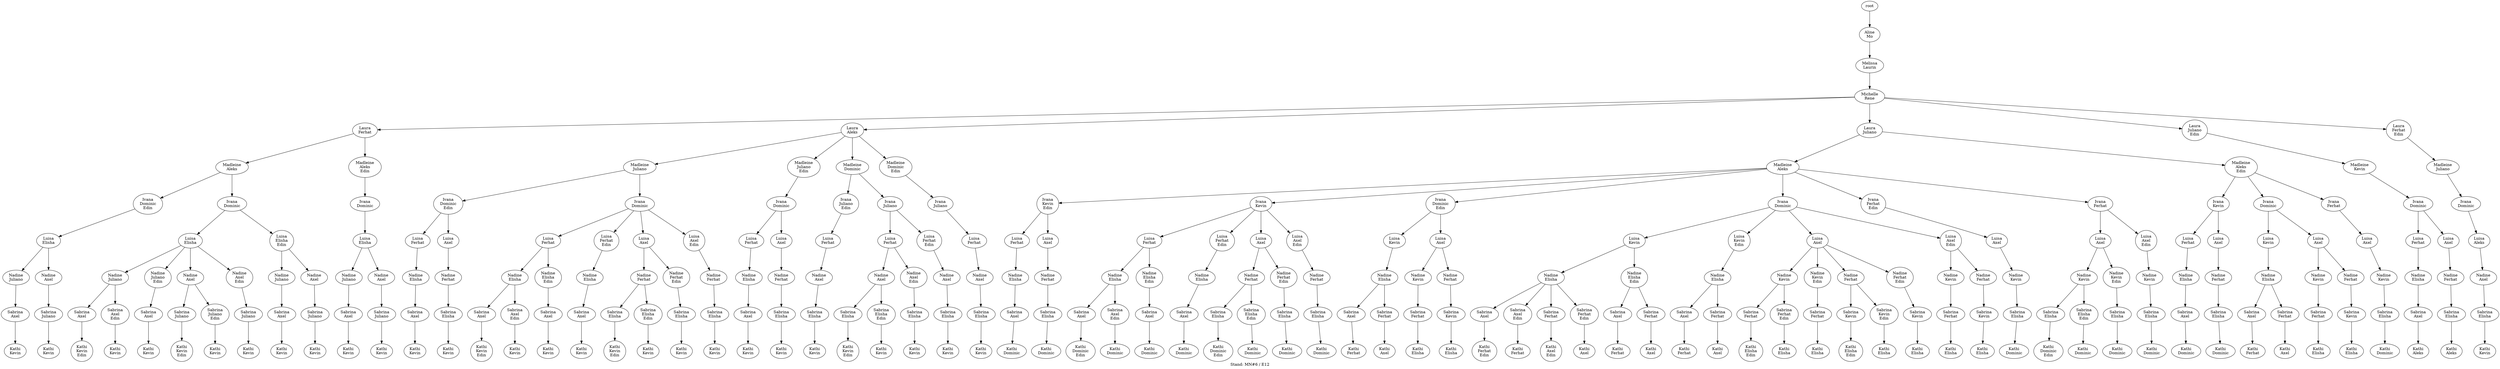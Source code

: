 digraph D { labelloc="b"; label="Stand: MN#6 / E12"; ranksep=0.8;
"root/8"[label="Aline\nMo"]
"root" -> "root/8";
"root/8/7"[label="Melissa\nLaurin"]
"root/8" -> "root/8/7";
"root/8/7/9"[label="Michelle\nRene"]
"root/8/7" -> "root/8/7/9";
"root/8/7/9/4"[label="Laura\nFerhat"]
"root/8/7/9" -> "root/8/7/9/4";
"root/8/7/9/4/0"[label="Madleine\nAleks"]
"root/8/7/9/4" -> "root/8/7/9/4/0";
"root/8/7/9/4/0/2,10"[label="Ivana\nDominic\nEdin"]
"root/8/7/9/4/0" -> "root/8/7/9/4/0/2,10";
"root/8/7/9/4/0/2,10/3"[label="Luisa\nElisha"]
"root/8/7/9/4/0/2,10" -> "root/8/7/9/4/0/2,10/3";
"root/8/7/9/4/0/2,10/3/5"[label="Nadine\nJuliano"]
"root/8/7/9/4/0/2,10/3" -> "root/8/7/9/4/0/2,10/3/5";
"root/8/7/9/4/0/2,10/3/5/1"[label="Sabrina\nAxel"]
"root/8/7/9/4/0/2,10/3/5" -> "root/8/7/9/4/0/2,10/3/5/1";
"root/8/7/9/4/0/2,10/3/5/1/6"[label="Kathi\nKevin"]
"root/8/7/9/4/0/2,10/3/5/1" -> "root/8/7/9/4/0/2,10/3/5/1/6";
"root/8/7/9/4/0/2"[label="Ivana\nDominic"]
"root/8/7/9/4/0" -> "root/8/7/9/4/0/2";
"root/8/7/9/4/0/2/3"[label="Luisa\nElisha"]
"root/8/7/9/4/0/2" -> "root/8/7/9/4/0/2/3";
"root/8/7/9/4/0/2/3/5"[label="Nadine\nJuliano"]
"root/8/7/9/4/0/2/3" -> "root/8/7/9/4/0/2/3/5";
"root/8/7/9/4/0/2/3/5/1"[label="Sabrina\nAxel"]
"root/8/7/9/4/0/2/3/5" -> "root/8/7/9/4/0/2/3/5/1";
"root/8/7/9/4/0/2/3/5/1/6,10"[label="Kathi\nKevin\nEdin"]
"root/8/7/9/4/0/2/3/5/1" -> "root/8/7/9/4/0/2/3/5/1/6,10";
"root/8/7/9/4/0/2/3,10"[label="Luisa\nElisha\nEdin"]
"root/8/7/9/4/0/2" -> "root/8/7/9/4/0/2/3,10";
"root/8/7/9/4/0/2/3,10/5"[label="Nadine\nJuliano"]
"root/8/7/9/4/0/2/3,10" -> "root/8/7/9/4/0/2/3,10/5";
"root/8/7/9/4/0/2/3,10/5/1"[label="Sabrina\nAxel"]
"root/8/7/9/4/0/2/3,10/5" -> "root/8/7/9/4/0/2/3,10/5/1";
"root/8/7/9/4/0/2/3,10/5/1/6"[label="Kathi\nKevin"]
"root/8/7/9/4/0/2/3,10/5/1" -> "root/8/7/9/4/0/2/3,10/5/1/6";
"root/8/7/9/4/0,10"[label="Madleine\nAleks\nEdin"]
"root/8/7/9/4" -> "root/8/7/9/4/0,10";
"root/8/7/9/4/0,10/2"[label="Ivana\nDominic"]
"root/8/7/9/4/0,10" -> "root/8/7/9/4/0,10/2";
"root/8/7/9/4/0,10/2/3"[label="Luisa\nElisha"]
"root/8/7/9/4/0,10/2" -> "root/8/7/9/4/0,10/2/3";
"root/8/7/9/4/0,10/2/3/5"[label="Nadine\nJuliano"]
"root/8/7/9/4/0,10/2/3" -> "root/8/7/9/4/0,10/2/3/5";
"root/8/7/9/4/0,10/2/3/5/1"[label="Sabrina\nAxel"]
"root/8/7/9/4/0,10/2/3/5" -> "root/8/7/9/4/0,10/2/3/5/1";
"root/8/7/9/4/0,10/2/3/5/1/6"[label="Kathi\nKevin"]
"root/8/7/9/4/0,10/2/3/5/1" -> "root/8/7/9/4/0,10/2/3/5/1/6";
"root/8/7/9/4/0/2/3/5,10"[label="Nadine\nJuliano\nEdin"]
"root/8/7/9/4/0/2/3" -> "root/8/7/9/4/0/2/3/5,10";
"root/8/7/9/4/0/2/3/5,10/1"[label="Sabrina\nAxel"]
"root/8/7/9/4/0/2/3/5,10" -> "root/8/7/9/4/0/2/3/5,10/1";
"root/8/7/9/4/0/2/3/5,10/1/6"[label="Kathi\nKevin"]
"root/8/7/9/4/0/2/3/5,10/1" -> "root/8/7/9/4/0/2/3/5,10/1/6";
"root/8/7/9/4/0/2/3/5/1,10"[label="Sabrina\nAxel\nEdin"]
"root/8/7/9/4/0/2/3/5" -> "root/8/7/9/4/0/2/3/5/1,10";
"root/8/7/9/4/0/2/3/5/1,10/6"[label="Kathi\nKevin"]
"root/8/7/9/4/0/2/3/5/1,10" -> "root/8/7/9/4/0/2/3/5/1,10/6";
"root/8/7/9/0"[label="Laura\nAleks"]
"root/8/7/9" -> "root/8/7/9/0";
"root/8/7/9/0/5"[label="Madleine\nJuliano"]
"root/8/7/9/0" -> "root/8/7/9/0/5";
"root/8/7/9/0/5/2,10"[label="Ivana\nDominic\nEdin"]
"root/8/7/9/0/5" -> "root/8/7/9/0/5/2,10";
"root/8/7/9/0/5/2,10/4"[label="Luisa\nFerhat"]
"root/8/7/9/0/5/2,10" -> "root/8/7/9/0/5/2,10/4";
"root/8/7/9/0/5/2,10/4/3"[label="Nadine\nElisha"]
"root/8/7/9/0/5/2,10/4" -> "root/8/7/9/0/5/2,10/4/3";
"root/8/7/9/0/5/2,10/4/3/1"[label="Sabrina\nAxel"]
"root/8/7/9/0/5/2,10/4/3" -> "root/8/7/9/0/5/2,10/4/3/1";
"root/8/7/9/0/5/2,10/4/3/1/6"[label="Kathi\nKevin"]
"root/8/7/9/0/5/2,10/4/3/1" -> "root/8/7/9/0/5/2,10/4/3/1/6";
"root/8/7/9/0/5/2"[label="Ivana\nDominic"]
"root/8/7/9/0/5" -> "root/8/7/9/0/5/2";
"root/8/7/9/0/5/2/4"[label="Luisa\nFerhat"]
"root/8/7/9/0/5/2" -> "root/8/7/9/0/5/2/4";
"root/8/7/9/0/5/2/4/3"[label="Nadine\nElisha"]
"root/8/7/9/0/5/2/4" -> "root/8/7/9/0/5/2/4/3";
"root/8/7/9/0/5/2/4/3/1"[label="Sabrina\nAxel"]
"root/8/7/9/0/5/2/4/3" -> "root/8/7/9/0/5/2/4/3/1";
"root/8/7/9/0/5/2/4/3/1/6,10"[label="Kathi\nKevin\nEdin"]
"root/8/7/9/0/5/2/4/3/1" -> "root/8/7/9/0/5/2/4/3/1/6,10";
"root/8/7/9/0/5/2/4,10"[label="Luisa\nFerhat\nEdin"]
"root/8/7/9/0/5/2" -> "root/8/7/9/0/5/2/4,10";
"root/8/7/9/0/5/2/4,10/3"[label="Nadine\nElisha"]
"root/8/7/9/0/5/2/4,10" -> "root/8/7/9/0/5/2/4,10/3";
"root/8/7/9/0/5/2/4,10/3/1"[label="Sabrina\nAxel"]
"root/8/7/9/0/5/2/4,10/3" -> "root/8/7/9/0/5/2/4,10/3/1";
"root/8/7/9/0/5/2/4,10/3/1/6"[label="Kathi\nKevin"]
"root/8/7/9/0/5/2/4,10/3/1" -> "root/8/7/9/0/5/2/4,10/3/1/6";
"root/8/7/9/0/5,10"[label="Madleine\nJuliano\nEdin"]
"root/8/7/9/0" -> "root/8/7/9/0/5,10";
"root/8/7/9/0/5,10/2"[label="Ivana\nDominic"]
"root/8/7/9/0/5,10" -> "root/8/7/9/0/5,10/2";
"root/8/7/9/0/5,10/2/4"[label="Luisa\nFerhat"]
"root/8/7/9/0/5,10/2" -> "root/8/7/9/0/5,10/2/4";
"root/8/7/9/0/5,10/2/4/3"[label="Nadine\nElisha"]
"root/8/7/9/0/5,10/2/4" -> "root/8/7/9/0/5,10/2/4/3";
"root/8/7/9/0/5,10/2/4/3/1"[label="Sabrina\nAxel"]
"root/8/7/9/0/5,10/2/4/3" -> "root/8/7/9/0/5,10/2/4/3/1";
"root/8/7/9/0/5,10/2/4/3/1/6"[label="Kathi\nKevin"]
"root/8/7/9/0/5,10/2/4/3/1" -> "root/8/7/9/0/5,10/2/4/3/1/6";
"root/8/7/9/0/5/2/4/3,10"[label="Nadine\nElisha\nEdin"]
"root/8/7/9/0/5/2/4" -> "root/8/7/9/0/5/2/4/3,10";
"root/8/7/9/0/5/2/4/3,10/1"[label="Sabrina\nAxel"]
"root/8/7/9/0/5/2/4/3,10" -> "root/8/7/9/0/5/2/4/3,10/1";
"root/8/7/9/0/5/2/4/3,10/1/6"[label="Kathi\nKevin"]
"root/8/7/9/0/5/2/4/3,10/1" -> "root/8/7/9/0/5/2/4/3,10/1/6";
"root/8/7/9/0/5/2/4/3/1,10"[label="Sabrina\nAxel\nEdin"]
"root/8/7/9/0/5/2/4/3" -> "root/8/7/9/0/5/2/4/3/1,10";
"root/8/7/9/0/5/2/4/3/1,10/6"[label="Kathi\nKevin"]
"root/8/7/9/0/5/2/4/3/1,10" -> "root/8/7/9/0/5/2/4/3/1,10/6";
"root/8/7/9/5"[label="Laura\nJuliano"]
"root/8/7/9" -> "root/8/7/9/5";
"root/8/7/9/5/0"[label="Madleine\nAleks"]
"root/8/7/9/5" -> "root/8/7/9/5/0";
"root/8/7/9/5/0/6,10"[label="Ivana\nKevin\nEdin"]
"root/8/7/9/5/0" -> "root/8/7/9/5/0/6,10";
"root/8/7/9/5/0/6,10/4"[label="Luisa\nFerhat"]
"root/8/7/9/5/0/6,10" -> "root/8/7/9/5/0/6,10/4";
"root/8/7/9/5/0/6,10/4/3"[label="Nadine\nElisha"]
"root/8/7/9/5/0/6,10/4" -> "root/8/7/9/5/0/6,10/4/3";
"root/8/7/9/5/0/6,10/4/3/1"[label="Sabrina\nAxel"]
"root/8/7/9/5/0/6,10/4/3" -> "root/8/7/9/5/0/6,10/4/3/1";
"root/8/7/9/5/0/6,10/4/3/1/2"[label="Kathi\nDominic"]
"root/8/7/9/5/0/6,10/4/3/1" -> "root/8/7/9/5/0/6,10/4/3/1/2";
"root/8/7/9/5/0/6"[label="Ivana\nKevin"]
"root/8/7/9/5/0" -> "root/8/7/9/5/0/6";
"root/8/7/9/5/0/6/4"[label="Luisa\nFerhat"]
"root/8/7/9/5/0/6" -> "root/8/7/9/5/0/6/4";
"root/8/7/9/5/0/6/4/3"[label="Nadine\nElisha"]
"root/8/7/9/5/0/6/4" -> "root/8/7/9/5/0/6/4/3";
"root/8/7/9/5/0/6/4/3/1"[label="Sabrina\nAxel"]
"root/8/7/9/5/0/6/4/3" -> "root/8/7/9/5/0/6/4/3/1";
"root/8/7/9/5/0/6/4/3/1/2,10"[label="Kathi\nDominic\nEdin"]
"root/8/7/9/5/0/6/4/3/1" -> "root/8/7/9/5/0/6/4/3/1/2,10";
"root/8/7/9/5/0/6/4,10"[label="Luisa\nFerhat\nEdin"]
"root/8/7/9/5/0/6" -> "root/8/7/9/5/0/6/4,10";
"root/8/7/9/5/0/6/4,10/3"[label="Nadine\nElisha"]
"root/8/7/9/5/0/6/4,10" -> "root/8/7/9/5/0/6/4,10/3";
"root/8/7/9/5/0/6/4,10/3/1"[label="Sabrina\nAxel"]
"root/8/7/9/5/0/6/4,10/3" -> "root/8/7/9/5/0/6/4,10/3/1";
"root/8/7/9/5/0/6/4,10/3/1/2"[label="Kathi\nDominic"]
"root/8/7/9/5/0/6/4,10/3/1" -> "root/8/7/9/5/0/6/4,10/3/1/2";
"root/8/7/9/5/0,10"[label="Madleine\nAleks\nEdin"]
"root/8/7/9/5" -> "root/8/7/9/5/0,10";
"root/8/7/9/5/0,10/6"[label="Ivana\nKevin"]
"root/8/7/9/5/0,10" -> "root/8/7/9/5/0,10/6";
"root/8/7/9/5/0,10/6/4"[label="Luisa\nFerhat"]
"root/8/7/9/5/0,10/6" -> "root/8/7/9/5/0,10/6/4";
"root/8/7/9/5/0,10/6/4/3"[label="Nadine\nElisha"]
"root/8/7/9/5/0,10/6/4" -> "root/8/7/9/5/0,10/6/4/3";
"root/8/7/9/5/0,10/6/4/3/1"[label="Sabrina\nAxel"]
"root/8/7/9/5/0,10/6/4/3" -> "root/8/7/9/5/0,10/6/4/3/1";
"root/8/7/9/5/0,10/6/4/3/1/2"[label="Kathi\nDominic"]
"root/8/7/9/5/0,10/6/4/3/1" -> "root/8/7/9/5/0,10/6/4/3/1/2";
"root/8/7/9/5/0/6/4/3,10"[label="Nadine\nElisha\nEdin"]
"root/8/7/9/5/0/6/4" -> "root/8/7/9/5/0/6/4/3,10";
"root/8/7/9/5/0/6/4/3,10/1"[label="Sabrina\nAxel"]
"root/8/7/9/5/0/6/4/3,10" -> "root/8/7/9/5/0/6/4/3,10/1";
"root/8/7/9/5/0/6/4/3,10/1/2"[label="Kathi\nDominic"]
"root/8/7/9/5/0/6/4/3,10/1" -> "root/8/7/9/5/0/6/4/3,10/1/2";
"root/8/7/9/5/0/6/4/3/1,10"[label="Sabrina\nAxel\nEdin"]
"root/8/7/9/5/0/6/4/3" -> "root/8/7/9/5/0/6/4/3/1,10";
"root/8/7/9/5/0/6/4/3/1,10/2"[label="Kathi\nDominic"]
"root/8/7/9/5/0/6/4/3/1,10" -> "root/8/7/9/5/0/6/4/3/1,10/2";
"root/8/7/9/5/0/2,10"[label="Ivana\nDominic\nEdin"]
"root/8/7/9/5/0" -> "root/8/7/9/5/0/2,10";
"root/8/7/9/5/0/2,10/6"[label="Luisa\nKevin"]
"root/8/7/9/5/0/2,10" -> "root/8/7/9/5/0/2,10/6";
"root/8/7/9/5/0/2,10/6/3"[label="Nadine\nElisha"]
"root/8/7/9/5/0/2,10/6" -> "root/8/7/9/5/0/2,10/6/3";
"root/8/7/9/5/0/2,10/6/3/1"[label="Sabrina\nAxel"]
"root/8/7/9/5/0/2,10/6/3" -> "root/8/7/9/5/0/2,10/6/3/1";
"root/8/7/9/5/0/2,10/6/3/1/4"[label="Kathi\nFerhat"]
"root/8/7/9/5/0/2,10/6/3/1" -> "root/8/7/9/5/0/2,10/6/3/1/4";
"root/8/7/9/5/0/2"[label="Ivana\nDominic"]
"root/8/7/9/5/0" -> "root/8/7/9/5/0/2";
"root/8/7/9/5/0/2/6"[label="Luisa\nKevin"]
"root/8/7/9/5/0/2" -> "root/8/7/9/5/0/2/6";
"root/8/7/9/5/0/2/6/3"[label="Nadine\nElisha"]
"root/8/7/9/5/0/2/6" -> "root/8/7/9/5/0/2/6/3";
"root/8/7/9/5/0/2/6/3/1"[label="Sabrina\nAxel"]
"root/8/7/9/5/0/2/6/3" -> "root/8/7/9/5/0/2/6/3/1";
"root/8/7/9/5/0/2/6/3/1/4,10"[label="Kathi\nFerhat\nEdin"]
"root/8/7/9/5/0/2/6/3/1" -> "root/8/7/9/5/0/2/6/3/1/4,10";
"root/8/7/9/5/0/2/6,10"[label="Luisa\nKevin\nEdin"]
"root/8/7/9/5/0/2" -> "root/8/7/9/5/0/2/6,10";
"root/8/7/9/5/0/2/6,10/3"[label="Nadine\nElisha"]
"root/8/7/9/5/0/2/6,10" -> "root/8/7/9/5/0/2/6,10/3";
"root/8/7/9/5/0/2/6,10/3/1"[label="Sabrina\nAxel"]
"root/8/7/9/5/0/2/6,10/3" -> "root/8/7/9/5/0/2/6,10/3/1";
"root/8/7/9/5/0/2/6,10/3/1/4"[label="Kathi\nFerhat"]
"root/8/7/9/5/0/2/6,10/3/1" -> "root/8/7/9/5/0/2/6,10/3/1/4";
"root/8/7/9/5/0,10/2"[label="Ivana\nDominic"]
"root/8/7/9/5/0,10" -> "root/8/7/9/5/0,10/2";
"root/8/7/9/5/0,10/2/6"[label="Luisa\nKevin"]
"root/8/7/9/5/0,10/2" -> "root/8/7/9/5/0,10/2/6";
"root/8/7/9/5/0,10/2/6/3"[label="Nadine\nElisha"]
"root/8/7/9/5/0,10/2/6" -> "root/8/7/9/5/0,10/2/6/3";
"root/8/7/9/5/0,10/2/6/3/1"[label="Sabrina\nAxel"]
"root/8/7/9/5/0,10/2/6/3" -> "root/8/7/9/5/0,10/2/6/3/1";
"root/8/7/9/5/0,10/2/6/3/1/4"[label="Kathi\nFerhat"]
"root/8/7/9/5/0,10/2/6/3/1" -> "root/8/7/9/5/0,10/2/6/3/1/4";
"root/8/7/9/5/0/2/6/3,10"[label="Nadine\nElisha\nEdin"]
"root/8/7/9/5/0/2/6" -> "root/8/7/9/5/0/2/6/3,10";
"root/8/7/9/5/0/2/6/3,10/1"[label="Sabrina\nAxel"]
"root/8/7/9/5/0/2/6/3,10" -> "root/8/7/9/5/0/2/6/3,10/1";
"root/8/7/9/5/0/2/6/3,10/1/4"[label="Kathi\nFerhat"]
"root/8/7/9/5/0/2/6/3,10/1" -> "root/8/7/9/5/0/2/6/3,10/1/4";
"root/8/7/9/5/0/2/6/3/1,10"[label="Sabrina\nAxel\nEdin"]
"root/8/7/9/5/0/2/6/3" -> "root/8/7/9/5/0/2/6/3/1,10";
"root/8/7/9/5/0/2/6/3/1,10/4"[label="Kathi\nFerhat"]
"root/8/7/9/5/0/2/6/3/1,10" -> "root/8/7/9/5/0/2/6/3/1,10/4";
"root/8/7/9/5,10"[label="Laura\nJuliano\nEdin"]
"root/8/7/9" -> "root/8/7/9/5,10";
"root/8/7/9/5,10/6"[label="Madleine\nKevin"]
"root/8/7/9/5,10" -> "root/8/7/9/5,10/6";
"root/8/7/9/5,10/6/2"[label="Ivana\nDominic"]
"root/8/7/9/5,10/6" -> "root/8/7/9/5,10/6/2";
"root/8/7/9/5,10/6/2/4"[label="Luisa\nFerhat"]
"root/8/7/9/5,10/6/2" -> "root/8/7/9/5,10/6/2/4";
"root/8/7/9/5,10/6/2/4/3"[label="Nadine\nElisha"]
"root/8/7/9/5,10/6/2/4" -> "root/8/7/9/5,10/6/2/4/3";
"root/8/7/9/5,10/6/2/4/3/1"[label="Sabrina\nAxel"]
"root/8/7/9/5,10/6/2/4/3" -> "root/8/7/9/5,10/6/2/4/3/1";
"root/8/7/9/5,10/6/2/4/3/1/0"[label="Kathi\nAleks"]
"root/8/7/9/5,10/6/2/4/3/1" -> "root/8/7/9/5,10/6/2/4/3/1/0";
"root/8/7/9/5/0/6,10/1"[label="Luisa\nAxel"]
"root/8/7/9/5/0/6,10" -> "root/8/7/9/5/0/6,10/1";
"root/8/7/9/5/0/6,10/1/4"[label="Nadine\nFerhat"]
"root/8/7/9/5/0/6,10/1" -> "root/8/7/9/5/0/6,10/1/4";
"root/8/7/9/5/0/6,10/1/4/3"[label="Sabrina\nElisha"]
"root/8/7/9/5/0/6,10/1/4" -> "root/8/7/9/5/0/6,10/1/4/3";
"root/8/7/9/5/0/6,10/1/4/3/2"[label="Kathi\nDominic"]
"root/8/7/9/5/0/6,10/1/4/3" -> "root/8/7/9/5/0/6,10/1/4/3/2";
"root/8/7/9/5/0/6/1"[label="Luisa\nAxel"]
"root/8/7/9/5/0/6" -> "root/8/7/9/5/0/6/1";
"root/8/7/9/5/0/6/1/4"[label="Nadine\nFerhat"]
"root/8/7/9/5/0/6/1" -> "root/8/7/9/5/0/6/1/4";
"root/8/7/9/5/0/6/1/4/3"[label="Sabrina\nElisha"]
"root/8/7/9/5/0/6/1/4" -> "root/8/7/9/5/0/6/1/4/3";
"root/8/7/9/5/0/6/1/4/3/2,10"[label="Kathi\nDominic\nEdin"]
"root/8/7/9/5/0/6/1/4/3" -> "root/8/7/9/5/0/6/1/4/3/2,10";
"root/8/7/9/5/0/6/1,10"[label="Luisa\nAxel\nEdin"]
"root/8/7/9/5/0/6" -> "root/8/7/9/5/0/6/1,10";
"root/8/7/9/5/0/6/1,10/4"[label="Nadine\nFerhat"]
"root/8/7/9/5/0/6/1,10" -> "root/8/7/9/5/0/6/1,10/4";
"root/8/7/9/5/0/6/1,10/4/3"[label="Sabrina\nElisha"]
"root/8/7/9/5/0/6/1,10/4" -> "root/8/7/9/5/0/6/1,10/4/3";
"root/8/7/9/5/0/6/1,10/4/3/2"[label="Kathi\nDominic"]
"root/8/7/9/5/0/6/1,10/4/3" -> "root/8/7/9/5/0/6/1,10/4/3/2";
"root/8/7/9/5/0,10/6/1"[label="Luisa\nAxel"]
"root/8/7/9/5/0,10/6" -> "root/8/7/9/5/0,10/6/1";
"root/8/7/9/5/0,10/6/1/4"[label="Nadine\nFerhat"]
"root/8/7/9/5/0,10/6/1" -> "root/8/7/9/5/0,10/6/1/4";
"root/8/7/9/5/0,10/6/1/4/3"[label="Sabrina\nElisha"]
"root/8/7/9/5/0,10/6/1/4" -> "root/8/7/9/5/0,10/6/1/4/3";
"root/8/7/9/5/0,10/6/1/4/3/2"[label="Kathi\nDominic"]
"root/8/7/9/5/0,10/6/1/4/3" -> "root/8/7/9/5/0,10/6/1/4/3/2";
"root/8/7/9/5/0/6/1/4,10"[label="Nadine\nFerhat\nEdin"]
"root/8/7/9/5/0/6/1" -> "root/8/7/9/5/0/6/1/4,10";
"root/8/7/9/5/0/6/1/4,10/3"[label="Sabrina\nElisha"]
"root/8/7/9/5/0/6/1/4,10" -> "root/8/7/9/5/0/6/1/4,10/3";
"root/8/7/9/5/0/6/1/4,10/3/2"[label="Kathi\nDominic"]
"root/8/7/9/5/0/6/1/4,10/3" -> "root/8/7/9/5/0/6/1/4,10/3/2";
"root/8/7/9/5/0/6/1/4/3,10"[label="Sabrina\nElisha\nEdin"]
"root/8/7/9/5/0/6/1/4" -> "root/8/7/9/5/0/6/1/4/3,10";
"root/8/7/9/5/0/6/1/4/3,10/2"[label="Kathi\nDominic"]
"root/8/7/9/5/0/6/1/4/3,10" -> "root/8/7/9/5/0/6/1/4/3,10/2";
"root/8/7/9/0/5/2,10/1"[label="Luisa\nAxel"]
"root/8/7/9/0/5/2,10" -> "root/8/7/9/0/5/2,10/1";
"root/8/7/9/0/5/2,10/1/4"[label="Nadine\nFerhat"]
"root/8/7/9/0/5/2,10/1" -> "root/8/7/9/0/5/2,10/1/4";
"root/8/7/9/0/5/2,10/1/4/3"[label="Sabrina\nElisha"]
"root/8/7/9/0/5/2,10/1/4" -> "root/8/7/9/0/5/2,10/1/4/3";
"root/8/7/9/0/5/2,10/1/4/3/6"[label="Kathi\nKevin"]
"root/8/7/9/0/5/2,10/1/4/3" -> "root/8/7/9/0/5/2,10/1/4/3/6";
"root/8/7/9/0/5/2/1"[label="Luisa\nAxel"]
"root/8/7/9/0/5/2" -> "root/8/7/9/0/5/2/1";
"root/8/7/9/0/5/2/1/4"[label="Nadine\nFerhat"]
"root/8/7/9/0/5/2/1" -> "root/8/7/9/0/5/2/1/4";
"root/8/7/9/0/5/2/1/4/3"[label="Sabrina\nElisha"]
"root/8/7/9/0/5/2/1/4" -> "root/8/7/9/0/5/2/1/4/3";
"root/8/7/9/0/5/2/1/4/3/6,10"[label="Kathi\nKevin\nEdin"]
"root/8/7/9/0/5/2/1/4/3" -> "root/8/7/9/0/5/2/1/4/3/6,10";
"root/8/7/9/0/5/2/1,10"[label="Luisa\nAxel\nEdin"]
"root/8/7/9/0/5/2" -> "root/8/7/9/0/5/2/1,10";
"root/8/7/9/0/5/2/1,10/4"[label="Nadine\nFerhat"]
"root/8/7/9/0/5/2/1,10" -> "root/8/7/9/0/5/2/1,10/4";
"root/8/7/9/0/5/2/1,10/4/3"[label="Sabrina\nElisha"]
"root/8/7/9/0/5/2/1,10/4" -> "root/8/7/9/0/5/2/1,10/4/3";
"root/8/7/9/0/5/2/1,10/4/3/6"[label="Kathi\nKevin"]
"root/8/7/9/0/5/2/1,10/4/3" -> "root/8/7/9/0/5/2/1,10/4/3/6";
"root/8/7/9/0/5,10/2/1"[label="Luisa\nAxel"]
"root/8/7/9/0/5,10/2" -> "root/8/7/9/0/5,10/2/1";
"root/8/7/9/0/5,10/2/1/4"[label="Nadine\nFerhat"]
"root/8/7/9/0/5,10/2/1" -> "root/8/7/9/0/5,10/2/1/4";
"root/8/7/9/0/5,10/2/1/4/3"[label="Sabrina\nElisha"]
"root/8/7/9/0/5,10/2/1/4" -> "root/8/7/9/0/5,10/2/1/4/3";
"root/8/7/9/0/5,10/2/1/4/3/6"[label="Kathi\nKevin"]
"root/8/7/9/0/5,10/2/1/4/3" -> "root/8/7/9/0/5,10/2/1/4/3/6";
"root/8/7/9/0/5/2/1/4,10"[label="Nadine\nFerhat\nEdin"]
"root/8/7/9/0/5/2/1" -> "root/8/7/9/0/5/2/1/4,10";
"root/8/7/9/0/5/2/1/4,10/3"[label="Sabrina\nElisha"]
"root/8/7/9/0/5/2/1/4,10" -> "root/8/7/9/0/5/2/1/4,10/3";
"root/8/7/9/0/5/2/1/4,10/3/6"[label="Kathi\nKevin"]
"root/8/7/9/0/5/2/1/4,10/3" -> "root/8/7/9/0/5/2/1/4,10/3/6";
"root/8/7/9/0/5/2/1/4/3,10"[label="Sabrina\nElisha\nEdin"]
"root/8/7/9/0/5/2/1/4" -> "root/8/7/9/0/5/2/1/4/3,10";
"root/8/7/9/0/5/2/1/4/3,10/6"[label="Kathi\nKevin"]
"root/8/7/9/0/5/2/1/4/3,10" -> "root/8/7/9/0/5/2/1/4/3,10/6";
"root/8/7/9/5,10/6/2/1"[label="Luisa\nAxel"]
"root/8/7/9/5,10/6/2" -> "root/8/7/9/5,10/6/2/1";
"root/8/7/9/5,10/6/2/1/4"[label="Nadine\nFerhat"]
"root/8/7/9/5,10/6/2/1" -> "root/8/7/9/5,10/6/2/1/4";
"root/8/7/9/5,10/6/2/1/4/3"[label="Sabrina\nElisha"]
"root/8/7/9/5,10/6/2/1/4" -> "root/8/7/9/5,10/6/2/1/4/3";
"root/8/7/9/5,10/6/2/1/4/3/0"[label="Kathi\nAleks"]
"root/8/7/9/5,10/6/2/1/4/3" -> "root/8/7/9/5,10/6/2/1/4/3/0";
"root/8/7/9/0/2"[label="Madleine\nDominic"]
"root/8/7/9/0" -> "root/8/7/9/0/2";
"root/8/7/9/0/2/5,10"[label="Ivana\nJuliano\nEdin"]
"root/8/7/9/0/2" -> "root/8/7/9/0/2/5,10";
"root/8/7/9/0/2/5,10/4"[label="Luisa\nFerhat"]
"root/8/7/9/0/2/5,10" -> "root/8/7/9/0/2/5,10/4";
"root/8/7/9/0/2/5,10/4/1"[label="Nadine\nAxel"]
"root/8/7/9/0/2/5,10/4" -> "root/8/7/9/0/2/5,10/4/1";
"root/8/7/9/0/2/5,10/4/1/3"[label="Sabrina\nElisha"]
"root/8/7/9/0/2/5,10/4/1" -> "root/8/7/9/0/2/5,10/4/1/3";
"root/8/7/9/0/2/5,10/4/1/3/6"[label="Kathi\nKevin"]
"root/8/7/9/0/2/5,10/4/1/3" -> "root/8/7/9/0/2/5,10/4/1/3/6";
"root/8/7/9/0/2/5"[label="Ivana\nJuliano"]
"root/8/7/9/0/2" -> "root/8/7/9/0/2/5";
"root/8/7/9/0/2/5/4"[label="Luisa\nFerhat"]
"root/8/7/9/0/2/5" -> "root/8/7/9/0/2/5/4";
"root/8/7/9/0/2/5/4/1"[label="Nadine\nAxel"]
"root/8/7/9/0/2/5/4" -> "root/8/7/9/0/2/5/4/1";
"root/8/7/9/0/2/5/4/1/3"[label="Sabrina\nElisha"]
"root/8/7/9/0/2/5/4/1" -> "root/8/7/9/0/2/5/4/1/3";
"root/8/7/9/0/2/5/4/1/3/6,10"[label="Kathi\nKevin\nEdin"]
"root/8/7/9/0/2/5/4/1/3" -> "root/8/7/9/0/2/5/4/1/3/6,10";
"root/8/7/9/0/2/5/4,10"[label="Luisa\nFerhat\nEdin"]
"root/8/7/9/0/2/5" -> "root/8/7/9/0/2/5/4,10";
"root/8/7/9/0/2/5/4,10/1"[label="Nadine\nAxel"]
"root/8/7/9/0/2/5/4,10" -> "root/8/7/9/0/2/5/4,10/1";
"root/8/7/9/0/2/5/4,10/1/3"[label="Sabrina\nElisha"]
"root/8/7/9/0/2/5/4,10/1" -> "root/8/7/9/0/2/5/4,10/1/3";
"root/8/7/9/0/2/5/4,10/1/3/6"[label="Kathi\nKevin"]
"root/8/7/9/0/2/5/4,10/1/3" -> "root/8/7/9/0/2/5/4,10/1/3/6";
"root/8/7/9/0/2,10"[label="Madleine\nDominic\nEdin"]
"root/8/7/9/0" -> "root/8/7/9/0/2,10";
"root/8/7/9/0/2,10/5"[label="Ivana\nJuliano"]
"root/8/7/9/0/2,10" -> "root/8/7/9/0/2,10/5";
"root/8/7/9/0/2,10/5/4"[label="Luisa\nFerhat"]
"root/8/7/9/0/2,10/5" -> "root/8/7/9/0/2,10/5/4";
"root/8/7/9/0/2,10/5/4/1"[label="Nadine\nAxel"]
"root/8/7/9/0/2,10/5/4" -> "root/8/7/9/0/2,10/5/4/1";
"root/8/7/9/0/2,10/5/4/1/3"[label="Sabrina\nElisha"]
"root/8/7/9/0/2,10/5/4/1" -> "root/8/7/9/0/2,10/5/4/1/3";
"root/8/7/9/0/2,10/5/4/1/3/6"[label="Kathi\nKevin"]
"root/8/7/9/0/2,10/5/4/1/3" -> "root/8/7/9/0/2,10/5/4/1/3/6";
"root/8/7/9/0/2/5/4/1,10"[label="Nadine\nAxel\nEdin"]
"root/8/7/9/0/2/5/4" -> "root/8/7/9/0/2/5/4/1,10";
"root/8/7/9/0/2/5/4/1,10/3"[label="Sabrina\nElisha"]
"root/8/7/9/0/2/5/4/1,10" -> "root/8/7/9/0/2/5/4/1,10/3";
"root/8/7/9/0/2/5/4/1,10/3/6"[label="Kathi\nKevin"]
"root/8/7/9/0/2/5/4/1,10/3" -> "root/8/7/9/0/2/5/4/1,10/3/6";
"root/8/7/9/0/2/5/4/1/3,10"[label="Sabrina\nElisha\nEdin"]
"root/8/7/9/0/2/5/4/1" -> "root/8/7/9/0/2/5/4/1/3,10";
"root/8/7/9/0/2/5/4/1/3,10/6"[label="Kathi\nKevin"]
"root/8/7/9/0/2/5/4/1/3,10" -> "root/8/7/9/0/2/5/4/1/3,10/6";
"root/8/7/9/4,10"[label="Laura\nFerhat\nEdin"]
"root/8/7/9" -> "root/8/7/9/4,10";
"root/8/7/9/4,10/5"[label="Madleine\nJuliano"]
"root/8/7/9/4,10" -> "root/8/7/9/4,10/5";
"root/8/7/9/4,10/5/2"[label="Ivana\nDominic"]
"root/8/7/9/4,10/5" -> "root/8/7/9/4,10/5/2";
"root/8/7/9/4,10/5/2/0"[label="Luisa\nAleks"]
"root/8/7/9/4,10/5/2" -> "root/8/7/9/4,10/5/2/0";
"root/8/7/9/4,10/5/2/0/1"[label="Nadine\nAxel"]
"root/8/7/9/4,10/5/2/0" -> "root/8/7/9/4,10/5/2/0/1";
"root/8/7/9/4,10/5/2/0/1/3"[label="Sabrina\nElisha"]
"root/8/7/9/4,10/5/2/0/1" -> "root/8/7/9/4,10/5/2/0/1/3";
"root/8/7/9/4,10/5/2/0/1/3/6"[label="Kathi\nKevin"]
"root/8/7/9/4,10/5/2/0/1/3" -> "root/8/7/9/4,10/5/2/0/1/3/6";
"root/8/7/9/5/0/4,10"[label="Ivana\nFerhat\nEdin"]
"root/8/7/9/5/0" -> "root/8/7/9/5/0/4,10";
"root/8/7/9/5/0/4,10/1"[label="Luisa\nAxel"]
"root/8/7/9/5/0/4,10" -> "root/8/7/9/5/0/4,10/1";
"root/8/7/9/5/0/4,10/1/6"[label="Nadine\nKevin"]
"root/8/7/9/5/0/4,10/1" -> "root/8/7/9/5/0/4,10/1/6";
"root/8/7/9/5/0/4,10/1/6/3"[label="Sabrina\nElisha"]
"root/8/7/9/5/0/4,10/1/6" -> "root/8/7/9/5/0/4,10/1/6/3";
"root/8/7/9/5/0/4,10/1/6/3/2"[label="Kathi\nDominic"]
"root/8/7/9/5/0/4,10/1/6/3" -> "root/8/7/9/5/0/4,10/1/6/3/2";
"root/8/7/9/5/0/4"[label="Ivana\nFerhat"]
"root/8/7/9/5/0" -> "root/8/7/9/5/0/4";
"root/8/7/9/5/0/4/1"[label="Luisa\nAxel"]
"root/8/7/9/5/0/4" -> "root/8/7/9/5/0/4/1";
"root/8/7/9/5/0/4/1/6"[label="Nadine\nKevin"]
"root/8/7/9/5/0/4/1" -> "root/8/7/9/5/0/4/1/6";
"root/8/7/9/5/0/4/1/6/3"[label="Sabrina\nElisha"]
"root/8/7/9/5/0/4/1/6" -> "root/8/7/9/5/0/4/1/6/3";
"root/8/7/9/5/0/4/1/6/3/2,10"[label="Kathi\nDominic\nEdin"]
"root/8/7/9/5/0/4/1/6/3" -> "root/8/7/9/5/0/4/1/6/3/2,10";
"root/8/7/9/5/0/4/1,10"[label="Luisa\nAxel\nEdin"]
"root/8/7/9/5/0/4" -> "root/8/7/9/5/0/4/1,10";
"root/8/7/9/5/0/4/1,10/6"[label="Nadine\nKevin"]
"root/8/7/9/5/0/4/1,10" -> "root/8/7/9/5/0/4/1,10/6";
"root/8/7/9/5/0/4/1,10/6/3"[label="Sabrina\nElisha"]
"root/8/7/9/5/0/4/1,10/6" -> "root/8/7/9/5/0/4/1,10/6/3";
"root/8/7/9/5/0/4/1,10/6/3/2"[label="Kathi\nDominic"]
"root/8/7/9/5/0/4/1,10/6/3" -> "root/8/7/9/5/0/4/1,10/6/3/2";
"root/8/7/9/5/0,10/4"[label="Ivana\nFerhat"]
"root/8/7/9/5/0,10" -> "root/8/7/9/5/0,10/4";
"root/8/7/9/5/0,10/4/1"[label="Luisa\nAxel"]
"root/8/7/9/5/0,10/4" -> "root/8/7/9/5/0,10/4/1";
"root/8/7/9/5/0,10/4/1/6"[label="Nadine\nKevin"]
"root/8/7/9/5/0,10/4/1" -> "root/8/7/9/5/0,10/4/1/6";
"root/8/7/9/5/0,10/4/1/6/3"[label="Sabrina\nElisha"]
"root/8/7/9/5/0,10/4/1/6" -> "root/8/7/9/5/0,10/4/1/6/3";
"root/8/7/9/5/0,10/4/1/6/3/2"[label="Kathi\nDominic"]
"root/8/7/9/5/0,10/4/1/6/3" -> "root/8/7/9/5/0,10/4/1/6/3/2";
"root/8/7/9/5/0/4/1/6,10"[label="Nadine\nKevin\nEdin"]
"root/8/7/9/5/0/4/1" -> "root/8/7/9/5/0/4/1/6,10";
"root/8/7/9/5/0/4/1/6,10/3"[label="Sabrina\nElisha"]
"root/8/7/9/5/0/4/1/6,10" -> "root/8/7/9/5/0/4/1/6,10/3";
"root/8/7/9/5/0/4/1/6,10/3/2"[label="Kathi\nDominic"]
"root/8/7/9/5/0/4/1/6,10/3" -> "root/8/7/9/5/0/4/1/6,10/3/2";
"root/8/7/9/5/0/4/1/6/3,10"[label="Sabrina\nElisha\nEdin"]
"root/8/7/9/5/0/4/1/6" -> "root/8/7/9/5/0/4/1/6/3,10";
"root/8/7/9/5/0/4/1/6/3,10/2"[label="Kathi\nDominic"]
"root/8/7/9/5/0/4/1/6/3,10" -> "root/8/7/9/5/0/4/1/6/3,10/2";
"root/8/7/9/5/0/2,10/6/3/4"[label="Sabrina\nFerhat"]
"root/8/7/9/5/0/2,10/6/3" -> "root/8/7/9/5/0/2,10/6/3/4";
"root/8/7/9/5/0/2,10/6/3/4/1"[label="Kathi\nAxel"]
"root/8/7/9/5/0/2,10/6/3/4" -> "root/8/7/9/5/0/2,10/6/3/4/1";
"root/8/7/9/5/0/2/6/3/4"[label="Sabrina\nFerhat"]
"root/8/7/9/5/0/2/6/3" -> "root/8/7/9/5/0/2/6/3/4";
"root/8/7/9/5/0/2/6/3/4/1,10"[label="Kathi\nAxel\nEdin"]
"root/8/7/9/5/0/2/6/3/4" -> "root/8/7/9/5/0/2/6/3/4/1,10";
"root/8/7/9/5/0/2/6,10/3/4"[label="Sabrina\nFerhat"]
"root/8/7/9/5/0/2/6,10/3" -> "root/8/7/9/5/0/2/6,10/3/4";
"root/8/7/9/5/0/2/6,10/3/4/1"[label="Kathi\nAxel"]
"root/8/7/9/5/0/2/6,10/3/4" -> "root/8/7/9/5/0/2/6,10/3/4/1";
"root/8/7/9/5/0,10/2/6/3/4"[label="Sabrina\nFerhat"]
"root/8/7/9/5/0,10/2/6/3" -> "root/8/7/9/5/0,10/2/6/3/4";
"root/8/7/9/5/0,10/2/6/3/4/1"[label="Kathi\nAxel"]
"root/8/7/9/5/0,10/2/6/3/4" -> "root/8/7/9/5/0,10/2/6/3/4/1";
"root/8/7/9/5/0/2/6/3,10/4"[label="Sabrina\nFerhat"]
"root/8/7/9/5/0/2/6/3,10" -> "root/8/7/9/5/0/2/6/3,10/4";
"root/8/7/9/5/0/2/6/3,10/4/1"[label="Kathi\nAxel"]
"root/8/7/9/5/0/2/6/3,10/4" -> "root/8/7/9/5/0/2/6/3,10/4/1";
"root/8/7/9/5/0/2/6/3/4,10"[label="Sabrina\nFerhat\nEdin"]
"root/8/7/9/5/0/2/6/3" -> "root/8/7/9/5/0/2/6/3/4,10";
"root/8/7/9/5/0/2/6/3/4,10/1"[label="Kathi\nAxel"]
"root/8/7/9/5/0/2/6/3/4,10" -> "root/8/7/9/5/0/2/6/3/4,10/1";
"root/8/7/9/5/0/2,10/1"[label="Luisa\nAxel"]
"root/8/7/9/5/0/2,10" -> "root/8/7/9/5/0/2,10/1";
"root/8/7/9/5/0/2,10/1/6"[label="Nadine\nKevin"]
"root/8/7/9/5/0/2,10/1" -> "root/8/7/9/5/0/2,10/1/6";
"root/8/7/9/5/0/2,10/1/6/4"[label="Sabrina\nFerhat"]
"root/8/7/9/5/0/2,10/1/6" -> "root/8/7/9/5/0/2,10/1/6/4";
"root/8/7/9/5/0/2,10/1/6/4/3"[label="Kathi\nElisha"]
"root/8/7/9/5/0/2,10/1/6/4" -> "root/8/7/9/5/0/2,10/1/6/4/3";
"root/8/7/9/5/0/2/1"[label="Luisa\nAxel"]
"root/8/7/9/5/0/2" -> "root/8/7/9/5/0/2/1";
"root/8/7/9/5/0/2/1/6"[label="Nadine\nKevin"]
"root/8/7/9/5/0/2/1" -> "root/8/7/9/5/0/2/1/6";
"root/8/7/9/5/0/2/1/6/4"[label="Sabrina\nFerhat"]
"root/8/7/9/5/0/2/1/6" -> "root/8/7/9/5/0/2/1/6/4";
"root/8/7/9/5/0/2/1/6/4/3,10"[label="Kathi\nElisha\nEdin"]
"root/8/7/9/5/0/2/1/6/4" -> "root/8/7/9/5/0/2/1/6/4/3,10";
"root/8/7/9/5/0/2/1,10"[label="Luisa\nAxel\nEdin"]
"root/8/7/9/5/0/2" -> "root/8/7/9/5/0/2/1,10";
"root/8/7/9/5/0/2/1,10/6"[label="Nadine\nKevin"]
"root/8/7/9/5/0/2/1,10" -> "root/8/7/9/5/0/2/1,10/6";
"root/8/7/9/5/0/2/1,10/6/4"[label="Sabrina\nFerhat"]
"root/8/7/9/5/0/2/1,10/6" -> "root/8/7/9/5/0/2/1,10/6/4";
"root/8/7/9/5/0/2/1,10/6/4/3"[label="Kathi\nElisha"]
"root/8/7/9/5/0/2/1,10/6/4" -> "root/8/7/9/5/0/2/1,10/6/4/3";
"root/8/7/9/5/0,10/2/1"[label="Luisa\nAxel"]
"root/8/7/9/5/0,10/2" -> "root/8/7/9/5/0,10/2/1";
"root/8/7/9/5/0,10/2/1/6"[label="Nadine\nKevin"]
"root/8/7/9/5/0,10/2/1" -> "root/8/7/9/5/0,10/2/1/6";
"root/8/7/9/5/0,10/2/1/6/4"[label="Sabrina\nFerhat"]
"root/8/7/9/5/0,10/2/1/6" -> "root/8/7/9/5/0,10/2/1/6/4";
"root/8/7/9/5/0,10/2/1/6/4/3"[label="Kathi\nElisha"]
"root/8/7/9/5/0,10/2/1/6/4" -> "root/8/7/9/5/0,10/2/1/6/4/3";
"root/8/7/9/5/0/2/1/6,10"[label="Nadine\nKevin\nEdin"]
"root/8/7/9/5/0/2/1" -> "root/8/7/9/5/0/2/1/6,10";
"root/8/7/9/5/0/2/1/6,10/4"[label="Sabrina\nFerhat"]
"root/8/7/9/5/0/2/1/6,10" -> "root/8/7/9/5/0/2/1/6,10/4";
"root/8/7/9/5/0/2/1/6,10/4/3"[label="Kathi\nElisha"]
"root/8/7/9/5/0/2/1/6,10/4" -> "root/8/7/9/5/0/2/1/6,10/4/3";
"root/8/7/9/5/0/2/1/6/4,10"[label="Sabrina\nFerhat\nEdin"]
"root/8/7/9/5/0/2/1/6" -> "root/8/7/9/5/0/2/1/6/4,10";
"root/8/7/9/5/0/2/1/6/4,10/3"[label="Kathi\nElisha"]
"root/8/7/9/5/0/2/1/6/4,10" -> "root/8/7/9/5/0/2/1/6/4,10/3";
"root/8/7/9/4/0/2,10/3/1"[label="Nadine\nAxel"]
"root/8/7/9/4/0/2,10/3" -> "root/8/7/9/4/0/2,10/3/1";
"root/8/7/9/4/0/2,10/3/1/5"[label="Sabrina\nJuliano"]
"root/8/7/9/4/0/2,10/3/1" -> "root/8/7/9/4/0/2,10/3/1/5";
"root/8/7/9/4/0/2,10/3/1/5/6"[label="Kathi\nKevin"]
"root/8/7/9/4/0/2,10/3/1/5" -> "root/8/7/9/4/0/2,10/3/1/5/6";
"root/8/7/9/4/0/2/3/1"[label="Nadine\nAxel"]
"root/8/7/9/4/0/2/3" -> "root/8/7/9/4/0/2/3/1";
"root/8/7/9/4/0/2/3/1/5"[label="Sabrina\nJuliano"]
"root/8/7/9/4/0/2/3/1" -> "root/8/7/9/4/0/2/3/1/5";
"root/8/7/9/4/0/2/3/1/5/6,10"[label="Kathi\nKevin\nEdin"]
"root/8/7/9/4/0/2/3/1/5" -> "root/8/7/9/4/0/2/3/1/5/6,10";
"root/8/7/9/4/0/2/3,10/1"[label="Nadine\nAxel"]
"root/8/7/9/4/0/2/3,10" -> "root/8/7/9/4/0/2/3,10/1";
"root/8/7/9/4/0/2/3,10/1/5"[label="Sabrina\nJuliano"]
"root/8/7/9/4/0/2/3,10/1" -> "root/8/7/9/4/0/2/3,10/1/5";
"root/8/7/9/4/0/2/3,10/1/5/6"[label="Kathi\nKevin"]
"root/8/7/9/4/0/2/3,10/1/5" -> "root/8/7/9/4/0/2/3,10/1/5/6";
"root/8/7/9/4/0,10/2/3/1"[label="Nadine\nAxel"]
"root/8/7/9/4/0,10/2/3" -> "root/8/7/9/4/0,10/2/3/1";
"root/8/7/9/4/0,10/2/3/1/5"[label="Sabrina\nJuliano"]
"root/8/7/9/4/0,10/2/3/1" -> "root/8/7/9/4/0,10/2/3/1/5";
"root/8/7/9/4/0,10/2/3/1/5/6"[label="Kathi\nKevin"]
"root/8/7/9/4/0,10/2/3/1/5" -> "root/8/7/9/4/0,10/2/3/1/5/6";
"root/8/7/9/4/0/2/3/1,10"[label="Nadine\nAxel\nEdin"]
"root/8/7/9/4/0/2/3" -> "root/8/7/9/4/0/2/3/1,10";
"root/8/7/9/4/0/2/3/1,10/5"[label="Sabrina\nJuliano"]
"root/8/7/9/4/0/2/3/1,10" -> "root/8/7/9/4/0/2/3/1,10/5";
"root/8/7/9/4/0/2/3/1,10/5/6"[label="Kathi\nKevin"]
"root/8/7/9/4/0/2/3/1,10/5" -> "root/8/7/9/4/0/2/3/1,10/5/6";
"root/8/7/9/4/0/2/3/1/5,10"[label="Sabrina\nJuliano\nEdin"]
"root/8/7/9/4/0/2/3/1" -> "root/8/7/9/4/0/2/3/1/5,10";
"root/8/7/9/4/0/2/3/1/5,10/6"[label="Kathi\nKevin"]
"root/8/7/9/4/0/2/3/1/5,10" -> "root/8/7/9/4/0/2/3/1/5,10/6";
"root/8/7/9/5/0/2,10/1/4"[label="Nadine\nFerhat"]
"root/8/7/9/5/0/2,10/1" -> "root/8/7/9/5/0/2,10/1/4";
"root/8/7/9/5/0/2,10/1/4/6"[label="Sabrina\nKevin"]
"root/8/7/9/5/0/2,10/1/4" -> "root/8/7/9/5/0/2,10/1/4/6";
"root/8/7/9/5/0/2,10/1/4/6/3"[label="Kathi\nElisha"]
"root/8/7/9/5/0/2,10/1/4/6" -> "root/8/7/9/5/0/2,10/1/4/6/3";
"root/8/7/9/5/0/2/1/4"[label="Nadine\nFerhat"]
"root/8/7/9/5/0/2/1" -> "root/8/7/9/5/0/2/1/4";
"root/8/7/9/5/0/2/1/4/6"[label="Sabrina\nKevin"]
"root/8/7/9/5/0/2/1/4" -> "root/8/7/9/5/0/2/1/4/6";
"root/8/7/9/5/0/2/1/4/6/3,10"[label="Kathi\nElisha\nEdin"]
"root/8/7/9/5/0/2/1/4/6" -> "root/8/7/9/5/0/2/1/4/6/3,10";
"root/8/7/9/5/0/2/1,10/4"[label="Nadine\nFerhat"]
"root/8/7/9/5/0/2/1,10" -> "root/8/7/9/5/0/2/1,10/4";
"root/8/7/9/5/0/2/1,10/4/6"[label="Sabrina\nKevin"]
"root/8/7/9/5/0/2/1,10/4" -> "root/8/7/9/5/0/2/1,10/4/6";
"root/8/7/9/5/0/2/1,10/4/6/3"[label="Kathi\nElisha"]
"root/8/7/9/5/0/2/1,10/4/6" -> "root/8/7/9/5/0/2/1,10/4/6/3";
"root/8/7/9/5/0,10/2/1/4"[label="Nadine\nFerhat"]
"root/8/7/9/5/0,10/2/1" -> "root/8/7/9/5/0,10/2/1/4";
"root/8/7/9/5/0,10/2/1/4/6"[label="Sabrina\nKevin"]
"root/8/7/9/5/0,10/2/1/4" -> "root/8/7/9/5/0,10/2/1/4/6";
"root/8/7/9/5/0,10/2/1/4/6/3"[label="Kathi\nElisha"]
"root/8/7/9/5/0,10/2/1/4/6" -> "root/8/7/9/5/0,10/2/1/4/6/3";
"root/8/7/9/5/0/2/1/4,10"[label="Nadine\nFerhat\nEdin"]
"root/8/7/9/5/0/2/1" -> "root/8/7/9/5/0/2/1/4,10";
"root/8/7/9/5/0/2/1/4,10/6"[label="Sabrina\nKevin"]
"root/8/7/9/5/0/2/1/4,10" -> "root/8/7/9/5/0/2/1/4,10/6";
"root/8/7/9/5/0/2/1/4,10/6/3"[label="Kathi\nElisha"]
"root/8/7/9/5/0/2/1/4,10/6" -> "root/8/7/9/5/0/2/1/4,10/6/3";
"root/8/7/9/5/0/2/1/4/6,10"[label="Sabrina\nKevin\nEdin"]
"root/8/7/9/5/0/2/1/4" -> "root/8/7/9/5/0/2/1/4/6,10";
"root/8/7/9/5/0/2/1/4/6,10/3"[label="Kathi\nElisha"]
"root/8/7/9/5/0/2/1/4/6,10" -> "root/8/7/9/5/0/2/1/4/6,10/3";
}
